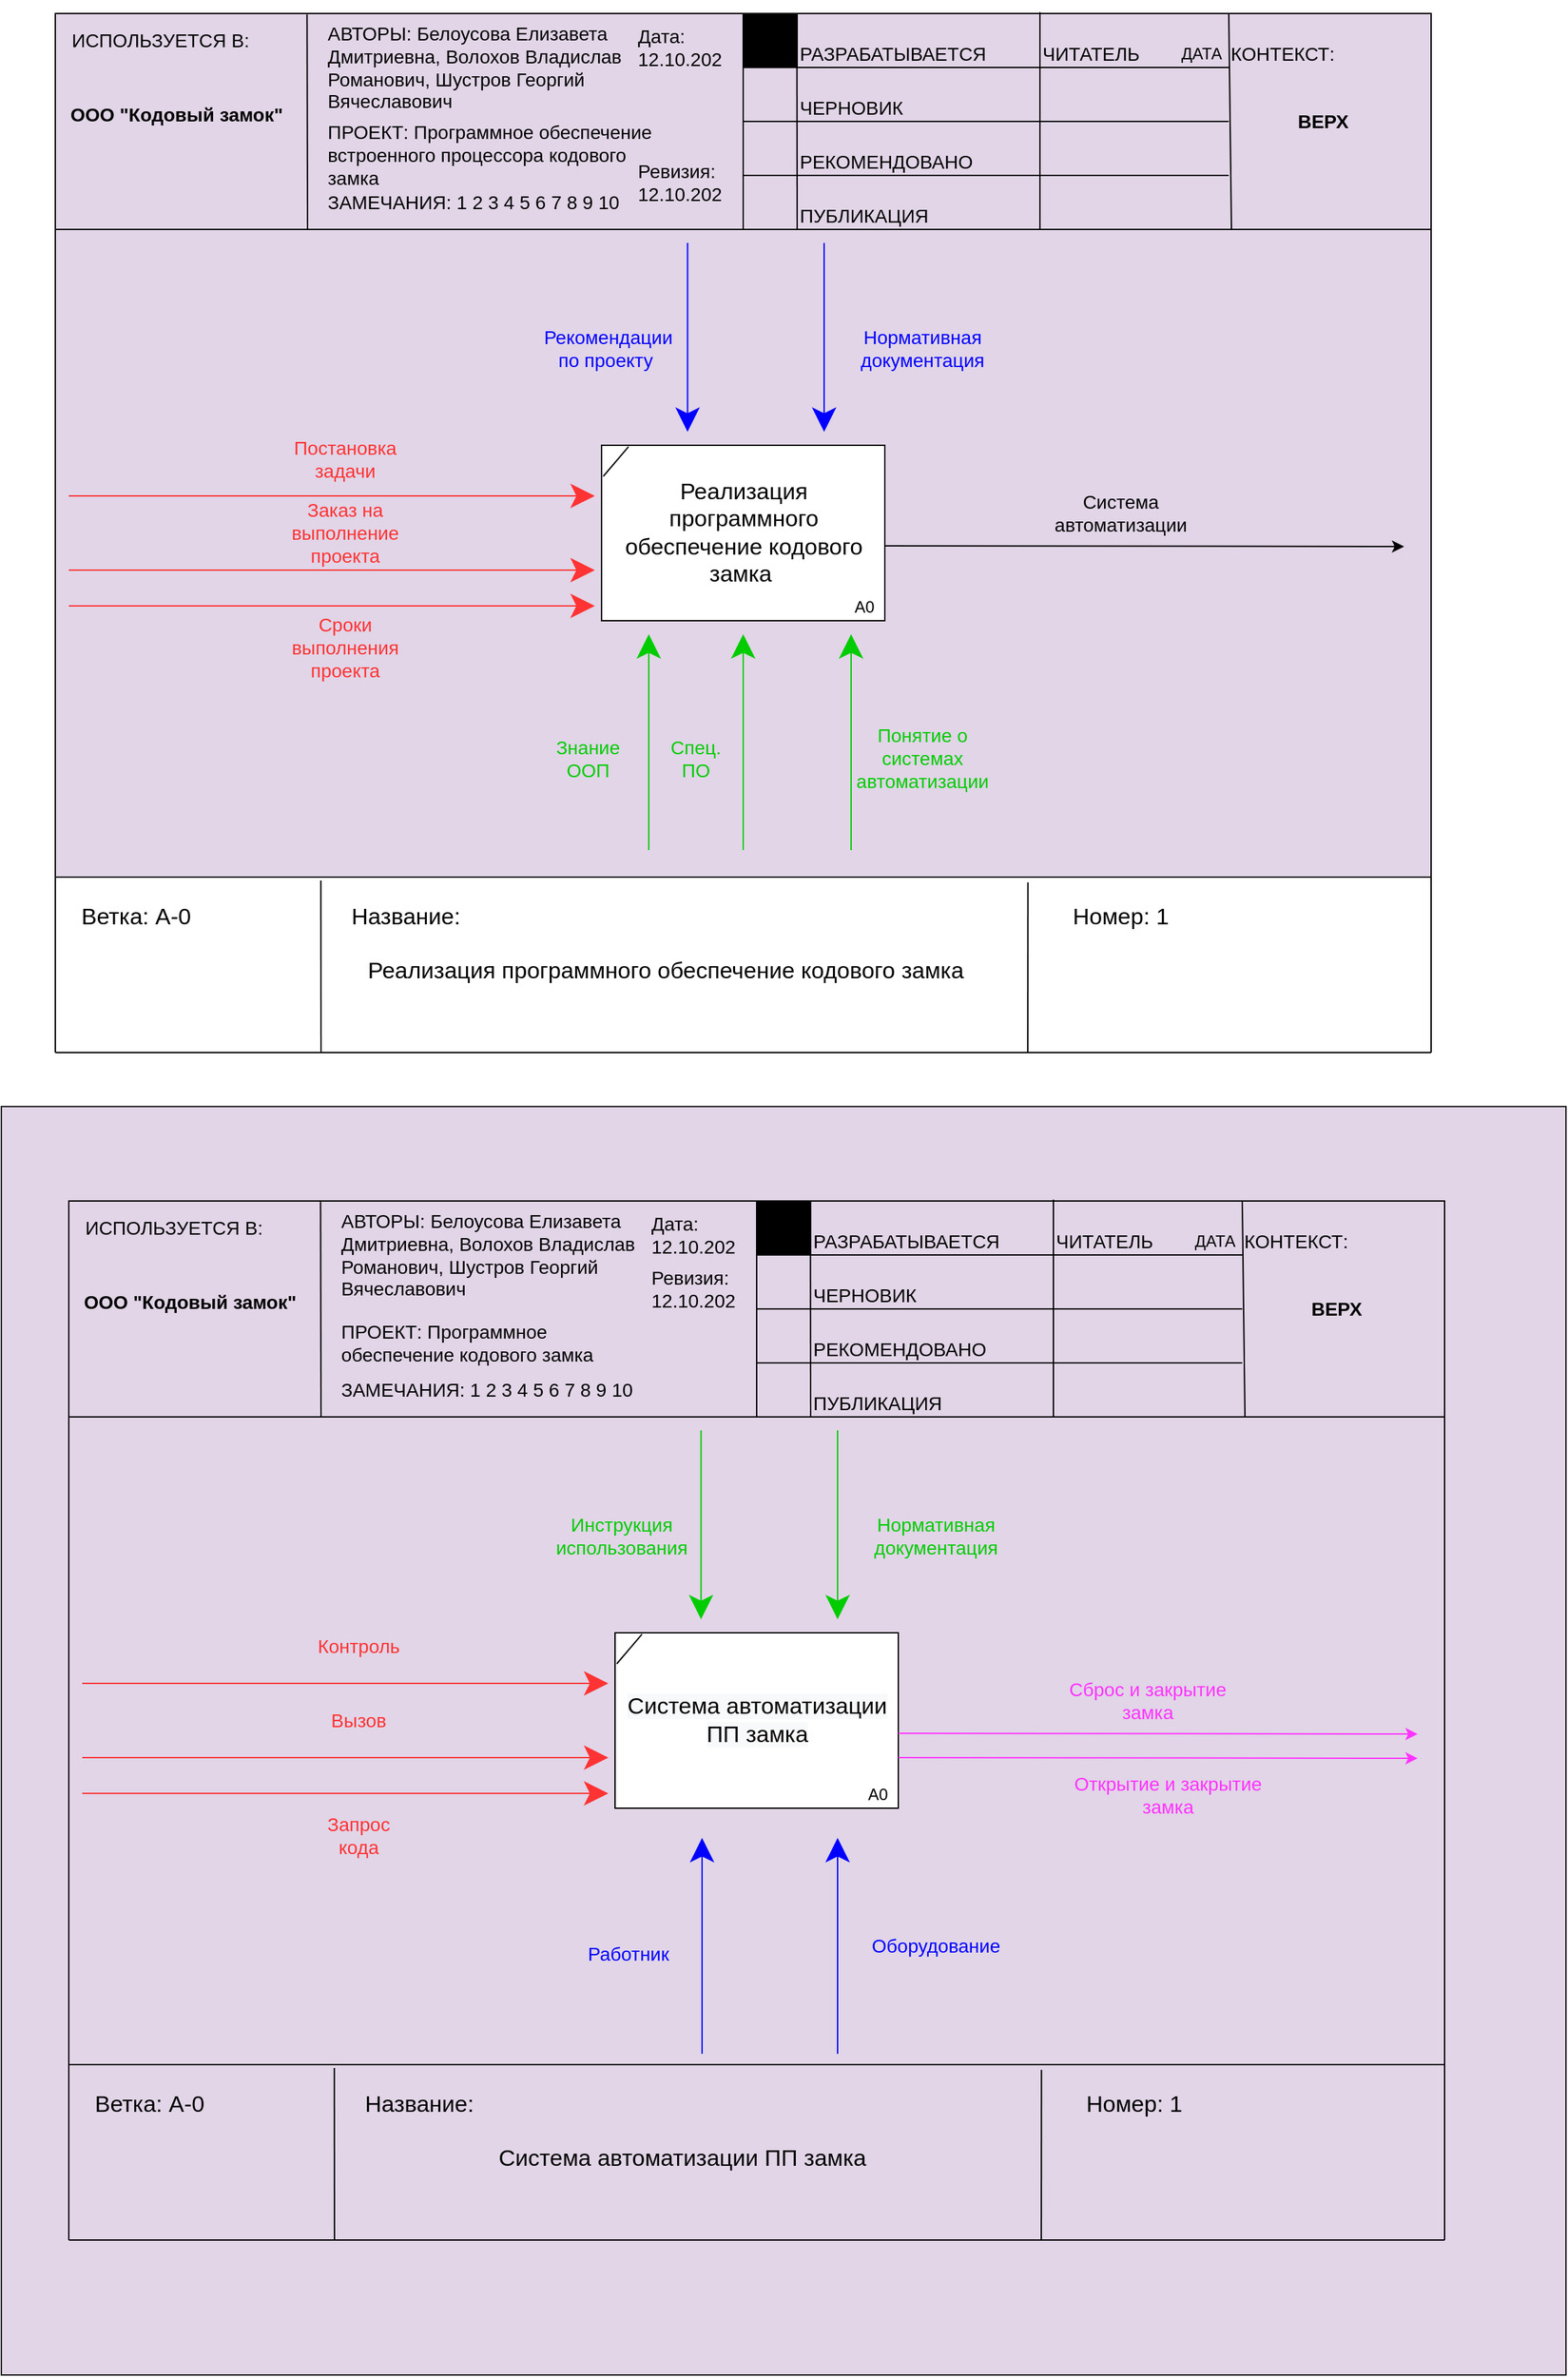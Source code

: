 <mxfile version="13.7.9" type="device"><diagram id="WRwt_o2YN4VFFvw6pcBP" name="Страница 1"><mxGraphModel dx="2239" dy="798" grid="1" gridSize="10" guides="1" tooltips="1" connect="1" arrows="1" fold="1" page="1" pageScale="1" pageWidth="827" pageHeight="1169" math="0" shadow="0"><root><mxCell id="0"/><mxCell id="1" parent="0"/><mxCell id="H7Udg1xX3Bl7PpMXd-TT-136" value="" style="rounded=0;whiteSpace=wrap;html=1;fillColor=#e1d5e7;strokeColor=#1A1A1A;" vertex="1" parent="1"><mxGeometry x="-10" y="830" width="1160" height="940" as="geometry"/></mxCell><mxCell id="H7Udg1xX3Bl7PpMXd-TT-1" value="" style="rounded=0;whiteSpace=wrap;html=1;fillColor=#e1d5e7;strokeColor=#030303;" vertex="1" parent="1"><mxGeometry x="30" y="20" width="1020" height="640" as="geometry"/></mxCell><mxCell id="H7Udg1xX3Bl7PpMXd-TT-2" value="" style="endArrow=none;html=1;exitX=0;exitY=0.25;exitDx=0;exitDy=0;entryX=1;entryY=0.25;entryDx=0;entryDy=0;" edge="1" parent="1" source="H7Udg1xX3Bl7PpMXd-TT-1" target="H7Udg1xX3Bl7PpMXd-TT-1"><mxGeometry width="50" height="50" relative="1" as="geometry"><mxPoint x="240" y="420" as="sourcePoint"/><mxPoint x="290" y="370" as="targetPoint"/></mxGeometry></mxCell><mxCell id="H7Udg1xX3Bl7PpMXd-TT-3" value="" style="endArrow=none;html=1;exitX=0.183;exitY=0.001;exitDx=0;exitDy=0;exitPerimeter=0;" edge="1" parent="1" source="H7Udg1xX3Bl7PpMXd-TT-1"><mxGeometry width="50" height="50" relative="1" as="geometry"><mxPoint x="160" y="790" as="sourcePoint"/><mxPoint x="217" y="180" as="targetPoint"/></mxGeometry></mxCell><mxCell id="H7Udg1xX3Bl7PpMXd-TT-4" value="" style="endArrow=none;html=1;entryX=0.5;entryY=0;entryDx=0;entryDy=0;" edge="1" parent="1" target="H7Udg1xX3Bl7PpMXd-TT-1"><mxGeometry width="50" height="50" relative="1" as="geometry"><mxPoint x="540" y="180" as="sourcePoint"/><mxPoint x="570" y="730" as="targetPoint"/></mxGeometry></mxCell><mxCell id="H7Udg1xX3Bl7PpMXd-TT-5" value="" style="endArrow=none;html=1;entryX=0.539;entryY=0.001;entryDx=0;entryDy=0;entryPerimeter=0;" edge="1" parent="1" target="H7Udg1xX3Bl7PpMXd-TT-1"><mxGeometry width="50" height="50" relative="1" as="geometry"><mxPoint x="580" y="180" as="sourcePoint"/><mxPoint x="640" y="110" as="targetPoint"/></mxGeometry></mxCell><mxCell id="H7Udg1xX3Bl7PpMXd-TT-7" value="" style="endArrow=none;html=1;" edge="1" parent="1"><mxGeometry width="50" height="50" relative="1" as="geometry"><mxPoint x="580" y="100" as="sourcePoint"/><mxPoint x="900" y="100" as="targetPoint"/></mxGeometry></mxCell><mxCell id="H7Udg1xX3Bl7PpMXd-TT-8" value="" style="endArrow=none;html=1;" edge="1" parent="1"><mxGeometry width="50" height="50" relative="1" as="geometry"><mxPoint x="580" y="140" as="sourcePoint"/><mxPoint x="900" y="140" as="targetPoint"/></mxGeometry></mxCell><mxCell id="H7Udg1xX3Bl7PpMXd-TT-9" value="" style="endArrow=none;html=1;" edge="1" parent="1"><mxGeometry width="50" height="50" relative="1" as="geometry"><mxPoint x="540" y="60" as="sourcePoint"/><mxPoint x="900" y="60" as="targetPoint"/></mxGeometry></mxCell><mxCell id="H7Udg1xX3Bl7PpMXd-TT-10" value="" style="endArrow=none;html=1;" edge="1" parent="1"><mxGeometry width="50" height="50" relative="1" as="geometry"><mxPoint x="760" y="19" as="sourcePoint"/><mxPoint x="760" y="180" as="targetPoint"/></mxGeometry></mxCell><mxCell id="H7Udg1xX3Bl7PpMXd-TT-11" value="" style="endArrow=none;html=1;exitX=0.763;exitY=-0.004;exitDx=0;exitDy=0;exitPerimeter=0;" edge="1" parent="1"><mxGeometry width="50" height="50" relative="1" as="geometry"><mxPoint x="900.0" y="20.0" as="sourcePoint"/><mxPoint x="902" y="180" as="targetPoint"/></mxGeometry></mxCell><mxCell id="H7Udg1xX3Bl7PpMXd-TT-13" value="" style="endArrow=none;html=1;" edge="1" parent="1"><mxGeometry width="50" height="50" relative="1" as="geometry"><mxPoint x="540" y="100" as="sourcePoint"/><mxPoint x="580" y="100" as="targetPoint"/></mxGeometry></mxCell><mxCell id="H7Udg1xX3Bl7PpMXd-TT-14" value="" style="endArrow=none;html=1;" edge="1" parent="1"><mxGeometry width="50" height="50" relative="1" as="geometry"><mxPoint x="540" y="140" as="sourcePoint"/><mxPoint x="580" y="140" as="targetPoint"/></mxGeometry></mxCell><mxCell id="H7Udg1xX3Bl7PpMXd-TT-15" value="&lt;font style=&quot;font-size: 14px&quot;&gt;ИСПОЛЬЗУЕТСЯ В:&amp;nbsp;&lt;/font&gt;" style="text;html=1;strokeColor=none;fillColor=none;align=center;verticalAlign=middle;whiteSpace=wrap;rounded=0;" vertex="1" parent="1"><mxGeometry x="30" y="30" width="160" height="20" as="geometry"/></mxCell><mxCell id="H7Udg1xX3Bl7PpMXd-TT-16" value="&lt;font style=&quot;font-size: 14px&quot;&gt;&lt;b&gt;ООО &quot;Кодовый замок&quot;&lt;/b&gt;&lt;/font&gt;" style="text;html=1;strokeColor=none;fillColor=none;align=center;verticalAlign=middle;whiteSpace=wrap;rounded=0;" vertex="1" parent="1"><mxGeometry x="40" y="80" width="160" height="30" as="geometry"/></mxCell><mxCell id="H7Udg1xX3Bl7PpMXd-TT-18" value="&lt;font style=&quot;font-size: 14px&quot;&gt;АВТОРЫ: Белоусова Елизавета Дмитриевна, Волохов Владислав Романович, Шустров Георгий Вячеславович&lt;/font&gt;" style="text;html=1;strokeColor=none;fillColor=none;align=left;verticalAlign=middle;whiteSpace=wrap;rounded=0;" vertex="1" parent="1"><mxGeometry x="230" y="30" width="230" height="60" as="geometry"/></mxCell><mxCell id="H7Udg1xX3Bl7PpMXd-TT-19" value="&lt;font style=&quot;font-size: 14px&quot;&gt;ПРОЕКТ: Программное обеспечение встроенного процессора кодового замка&lt;/font&gt;" style="text;html=1;strokeColor=none;fillColor=none;align=left;verticalAlign=middle;whiteSpace=wrap;rounded=0;" vertex="1" parent="1"><mxGeometry x="230" y="110" width="250" height="30" as="geometry"/></mxCell><mxCell id="H7Udg1xX3Bl7PpMXd-TT-20" value="&lt;font style=&quot;font-size: 14px&quot;&gt;ЗАМЕЧАНИЯ: 1 2 3 4 5 6 7 8 9 10&lt;/font&gt;" style="text;html=1;strokeColor=none;fillColor=none;align=left;verticalAlign=middle;whiteSpace=wrap;rounded=0;" vertex="1" parent="1"><mxGeometry x="230" y="150" width="230" height="20" as="geometry"/></mxCell><mxCell id="H7Udg1xX3Bl7PpMXd-TT-21" value="&lt;span style=&quot;font-size: 14px&quot;&gt;Дата:&amp;nbsp; 12.10.202&lt;/span&gt;" style="text;html=1;strokeColor=none;fillColor=none;align=left;verticalAlign=middle;whiteSpace=wrap;rounded=0;" vertex="1" parent="1"><mxGeometry x="460" y="10" width="80" height="70" as="geometry"/></mxCell><mxCell id="H7Udg1xX3Bl7PpMXd-TT-22" value="&lt;span style=&quot;font-size: 14px&quot;&gt;Ревизия:&amp;nbsp; 12.10.202&lt;/span&gt;" style="text;html=1;strokeColor=none;fillColor=none;align=left;verticalAlign=middle;whiteSpace=wrap;rounded=0;" vertex="1" parent="1"><mxGeometry x="460" y="110" width="110" height="70" as="geometry"/></mxCell><mxCell id="H7Udg1xX3Bl7PpMXd-TT-23" value="" style="rounded=0;whiteSpace=wrap;html=1;fillColor=#000000;" vertex="1" parent="1"><mxGeometry x="540" y="20" width="40" height="40" as="geometry"/></mxCell><mxCell id="H7Udg1xX3Bl7PpMXd-TT-24" value="&lt;font style=&quot;font-size: 14px&quot;&gt;РАЗРАБАТЫВАЕТСЯ&lt;/font&gt;&lt;span style=&quot;color: rgba(0 , 0 , 0 , 0) ; font-family: monospace ; font-size: 0px&quot;&gt;%3CmxGraphModel%3E%3Croot%3E%3CmxCell%20id%3D%220%22%2F%3E%3CmxCell%20id%3D%221%22%20parent%3D%220%22%2F%3E%3CmxCell%20id%3D%222%22%20value%3D%22%26lt%3Bspan%20style%3D%26quot%3Bfont-size%3A%2014px%26quot%3B%26gt%3B%D0%94%D0%B0%D1%82%D0%B0%3A%26amp%3Bnbsp%3B%2012.10.202%26lt%3B%2Fspan%26gt%3B%22%20style%3D%22text%3Bhtml%3D1%3BstrokeColor%3Dnone%3BfillColor%3Dnone%3Balign%3Dleft%3BverticalAlign%3Dmiddle%3BwhiteSpace%3Dwrap%3Brounded%3D0%3B%22%20vertex%3D%221%22%20parent%3D%221%22%3E%3CmxGeometry%20x%3D%22460%22%20y%3D%2210%22%20width%3D%22110%22%20height%3D%2270%22%20as%3D%22geometry%22%2F%3E%3C%2FmxCell%3E%3C%2Froot%3E%3C%2FmxGraphModel%3E&lt;/span&gt;" style="text;html=1;strokeColor=none;fillColor=none;align=left;verticalAlign=middle;whiteSpace=wrap;rounded=0;" vertex="1" parent="1"><mxGeometry x="580" y="40" width="150" height="20" as="geometry"/></mxCell><mxCell id="H7Udg1xX3Bl7PpMXd-TT-26" value="&lt;span style=&quot;font-size: 14px&quot;&gt;ЧЕРНОВИК&lt;/span&gt;" style="text;html=1;strokeColor=none;fillColor=none;align=left;verticalAlign=middle;whiteSpace=wrap;rounded=0;" vertex="1" parent="1"><mxGeometry x="580" y="80" width="150" height="20" as="geometry"/></mxCell><mxCell id="H7Udg1xX3Bl7PpMXd-TT-27" value="&lt;span style=&quot;font-size: 14px&quot;&gt;РЕКОМЕНДОВАНО&lt;/span&gt;&lt;span style=&quot;color: rgba(0 , 0 , 0 , 0) ; font-family: monospace ; font-size: 0px&quot;&gt;%3CmxGraphModel%3E%3Croot%3E%3CmxCell%20id%3D%220%22%2F%3E%3CmxCell%20id%3D%221%22%20parent%3D%220%22%2F%3E%3CmxCell%20id%3D%222%22%20value%3D%22%26lt%3Bfont%20style%3D%26quot%3Bfont-size%3A%2014px%26quot%3B%26gt%3B%D0%A0%D0%90%D0%97%D0%A0%D0%90%D0%91%D0%90%D0%A2%D0%AB%D0%92%D0%90%D0%95%D0%A2%D0%A1%D0%AF%26lt%3B%2Ffont%26gt%3B%26lt%3Bspan%20style%3D%26quot%3Bcolor%3A%20rgba(0%20%2C%200%20%2C%200%20%2C%200)%20%3B%20font-family%3A%20monospace%20%3B%20font-size%3A%200px%26quot%3B%26gt%3B%253CmxGraphModel%253E%253Croot%253E%253CmxCell%2520id%253D%25220%2522%252F%253E%253CmxCell%2520id%253D%25221%2522%2520parent%253D%25220%2522%252F%253E%253CmxCell%2520id%253D%25222%2522%2520value%253D%2522%2526lt%253Bspan%2520style%253D%2526quot%253Bfont-size%253A%252014px%2526quot%253B%2526gt%253B%25D0%2594%25D0%25B0%25D1%2582%25D0%25B0%253A%2526amp%253Bnbsp%253B%252012.10.202%2526lt%253B%252Fspan%2526gt%253B%2522%2520style%253D%2522text%253Bhtml%253D1%253BstrokeColor%253Dnone%253BfillColor%253Dnone%253Balign%253Dleft%253BverticalAlign%253Dmiddle%253BwhiteSpace%253Dwrap%253Brounded%253D0%253B%2522%2520vertex%253D%25221%2522%2520parent%253D%25221%2522%253E%253CmxGeometry%2520x%253D%2522460%2522%2520y%253D%252210%2522%2520width%253D%2522110%2522%2520height%253D%252270%2522%2520as%253D%2522geometry%2522%252F%253E%253C%252FmxCell%253E%253C%252Froot%253E%253C%252FmxGraphModel%253E%26lt%3B%2Fspan%26gt%3B%22%20style%3D%22text%3Bhtml%3D1%3BstrokeColor%3Dnone%3BfillColor%3Dnone%3Balign%3Dleft%3BverticalAlign%3Dmiddle%3BwhiteSpace%3Dwrap%3Brounded%3D0%3B%22%20vertex%3D%221%22%20parent%3D%221%22%3E%3CmxGeometry%20x%3D%22590%22%20y%3D%2230%22%20width%3D%22150%22%20height%3D%2220%22%20as%3D%22geometry%22%2F%3E%3C%2FmxCell%3E%3C%2Froot%3E%3C%2FmxGraphModel%3E&lt;/span&gt;" style="text;html=1;strokeColor=none;fillColor=none;align=left;verticalAlign=middle;whiteSpace=wrap;rounded=0;" vertex="1" parent="1"><mxGeometry x="580" y="120" width="150" height="20" as="geometry"/></mxCell><mxCell id="H7Udg1xX3Bl7PpMXd-TT-28" value="&lt;span style=&quot;font-size: 14px&quot;&gt;ПУБЛИКАЦИЯ&lt;/span&gt;" style="text;html=1;strokeColor=none;fillColor=none;align=left;verticalAlign=middle;whiteSpace=wrap;rounded=0;" vertex="1" parent="1"><mxGeometry x="580" y="160" width="150" height="20" as="geometry"/></mxCell><mxCell id="H7Udg1xX3Bl7PpMXd-TT-29" value="&lt;span style=&quot;font-size: 14px&quot;&gt;ЧИТАТЕЛЬ&lt;/span&gt;" style="text;html=1;strokeColor=none;fillColor=none;align=left;verticalAlign=middle;whiteSpace=wrap;rounded=0;" vertex="1" parent="1"><mxGeometry x="760" y="40" width="70" height="20" as="geometry"/></mxCell><mxCell id="H7Udg1xX3Bl7PpMXd-TT-30" value="ДАТА" style="text;html=1;strokeColor=none;fillColor=none;align=center;verticalAlign=middle;whiteSpace=wrap;rounded=0;" vertex="1" parent="1"><mxGeometry x="860" y="40" width="40" height="20" as="geometry"/></mxCell><mxCell id="H7Udg1xX3Bl7PpMXd-TT-31" value="&lt;span style=&quot;font-size: 14px&quot;&gt;КОНТЕКСТ:&lt;/span&gt;" style="text;html=1;strokeColor=none;fillColor=none;align=center;verticalAlign=middle;whiteSpace=wrap;rounded=0;" vertex="1" parent="1"><mxGeometry x="920" y="40" width="40" height="20" as="geometry"/></mxCell><mxCell id="H7Udg1xX3Bl7PpMXd-TT-32" value="&lt;b&gt;&lt;font style=&quot;font-size: 14px&quot;&gt;ВЕРХ&lt;/font&gt;&lt;/b&gt;" style="text;html=1;strokeColor=none;fillColor=none;align=center;verticalAlign=middle;whiteSpace=wrap;rounded=0;" vertex="1" parent="1"><mxGeometry x="950" y="90" width="40" height="20" as="geometry"/></mxCell><mxCell id="H7Udg1xX3Bl7PpMXd-TT-33" value="" style="endArrow=none;html=1;exitX=0;exitY=1;exitDx=0;exitDy=0;" edge="1" parent="1" source="H7Udg1xX3Bl7PpMXd-TT-1"><mxGeometry width="50" height="50" relative="1" as="geometry"><mxPoint x="190" y="830" as="sourcePoint"/><mxPoint x="30" y="790" as="targetPoint"/></mxGeometry></mxCell><mxCell id="H7Udg1xX3Bl7PpMXd-TT-34" value="" style="endArrow=none;html=1;" edge="1" parent="1"><mxGeometry width="50" height="50" relative="1" as="geometry"><mxPoint x="30" y="790" as="sourcePoint"/><mxPoint x="1050" y="790" as="targetPoint"/></mxGeometry></mxCell><mxCell id="H7Udg1xX3Bl7PpMXd-TT-36" value="" style="endArrow=none;html=1;exitX=1;exitY=1;exitDx=0;exitDy=0;" edge="1" parent="1" source="H7Udg1xX3Bl7PpMXd-TT-1"><mxGeometry width="50" height="50" relative="1" as="geometry"><mxPoint x="1120" y="780" as="sourcePoint"/><mxPoint x="1050" y="790" as="targetPoint"/></mxGeometry></mxCell><mxCell id="H7Udg1xX3Bl7PpMXd-TT-37" value="" style="endArrow=none;html=1;exitX=0.193;exitY=1.004;exitDx=0;exitDy=0;exitPerimeter=0;" edge="1" parent="1" source="H7Udg1xX3Bl7PpMXd-TT-1"><mxGeometry width="50" height="50" relative="1" as="geometry"><mxPoint x="320" y="1030" as="sourcePoint"/><mxPoint x="227" y="790" as="targetPoint"/></mxGeometry></mxCell><mxCell id="H7Udg1xX3Bl7PpMXd-TT-38" value="" style="endArrow=none;html=1;exitX=0.707;exitY=1.006;exitDx=0;exitDy=0;exitPerimeter=0;" edge="1" parent="1" source="H7Udg1xX3Bl7PpMXd-TT-1"><mxGeometry width="50" height="50" relative="1" as="geometry"><mxPoint x="690" y="990" as="sourcePoint"/><mxPoint x="751" y="790" as="targetPoint"/></mxGeometry></mxCell><mxCell id="H7Udg1xX3Bl7PpMXd-TT-39" value="&lt;font style=&quot;font-size: 17px&quot;&gt;Ветка: А-0&lt;/font&gt;" style="text;html=1;strokeColor=none;fillColor=none;align=center;verticalAlign=middle;whiteSpace=wrap;rounded=0;" vertex="1" parent="1"><mxGeometry x="40" y="680" width="100" height="20" as="geometry"/></mxCell><mxCell id="H7Udg1xX3Bl7PpMXd-TT-40" value="&lt;font style=&quot;font-size: 17px&quot;&gt;Название:&lt;/font&gt;" style="text;html=1;strokeColor=none;fillColor=none;align=center;verticalAlign=middle;whiteSpace=wrap;rounded=0;" vertex="1" parent="1"><mxGeometry x="240" y="680" width="100" height="20" as="geometry"/></mxCell><mxCell id="H7Udg1xX3Bl7PpMXd-TT-41" value="&lt;span style=&quot;font-size: 17px&quot;&gt;Реализация программного обеспечение кодового замка&amp;nbsp;&lt;/span&gt;" style="text;html=1;strokeColor=none;fillColor=none;align=center;verticalAlign=middle;whiteSpace=wrap;rounded=0;" vertex="1" parent="1"><mxGeometry x="250" y="720" width="470" height="20" as="geometry"/></mxCell><mxCell id="H7Udg1xX3Bl7PpMXd-TT-42" value="&lt;span style=&quot;font-size: 17px&quot;&gt;Номер: 1&lt;/span&gt;" style="text;html=1;strokeColor=none;fillColor=none;align=center;verticalAlign=middle;whiteSpace=wrap;rounded=0;" vertex="1" parent="1"><mxGeometry x="770" y="680" width="100" height="20" as="geometry"/></mxCell><mxCell id="H7Udg1xX3Bl7PpMXd-TT-43" value="" style="verticalLabelPosition=bottom;verticalAlign=top;html=1;shape=mxgraph.basic.rect;fillColor2=none;strokeWidth=1;size=20;indent=5;fillColor=#FFFFFF;" vertex="1" parent="1"><mxGeometry x="435" y="340" width="210" height="130" as="geometry"/></mxCell><mxCell id="H7Udg1xX3Bl7PpMXd-TT-45" value="" style="endArrow=none;html=1;entryX=0.095;entryY=0.008;entryDx=0;entryDy=0;entryPerimeter=0;exitX=0.006;exitY=0.177;exitDx=0;exitDy=0;exitPerimeter=0;" edge="1" parent="1" source="H7Udg1xX3Bl7PpMXd-TT-43" target="H7Udg1xX3Bl7PpMXd-TT-43"><mxGeometry width="50" height="50" relative="1" as="geometry"><mxPoint x="450" y="440" as="sourcePoint"/><mxPoint x="500" y="390" as="targetPoint"/></mxGeometry></mxCell><mxCell id="H7Udg1xX3Bl7PpMXd-TT-46" value="А0" style="text;html=1;strokeColor=none;fillColor=none;align=center;verticalAlign=middle;whiteSpace=wrap;rounded=0;" vertex="1" parent="1"><mxGeometry x="620" y="450" width="20" height="20" as="geometry"/></mxCell><mxCell id="H7Udg1xX3Bl7PpMXd-TT-48" value="&lt;span style=&quot;font-size: 17px&quot;&gt;Реализация программного обеспечение кодового замка&amp;nbsp;&lt;/span&gt;" style="text;html=1;strokeColor=none;fillColor=none;align=center;verticalAlign=middle;whiteSpace=wrap;rounded=0;" vertex="1" parent="1"><mxGeometry x="442.5" y="377.5" width="195" height="55" as="geometry"/></mxCell><mxCell id="H7Udg1xX3Bl7PpMXd-TT-50" value="" style="endArrow=classic;html=1;endSize=15;startSize=17;jumpSize=7;strokeColor=#0000FF;" edge="1" parent="1"><mxGeometry width="50" height="50" relative="1" as="geometry"><mxPoint x="498.75" y="190" as="sourcePoint"/><mxPoint x="498.75" y="330" as="targetPoint"/></mxGeometry></mxCell><mxCell id="H7Udg1xX3Bl7PpMXd-TT-51" value="" style="endArrow=classic;html=1;endSize=15;startSize=17;jumpSize=7;strokeColor=#0000FF;" edge="1" parent="1"><mxGeometry width="50" height="50" relative="1" as="geometry"><mxPoint x="600" y="190" as="sourcePoint"/><mxPoint x="600" y="330" as="targetPoint"/></mxGeometry></mxCell><mxCell id="H7Udg1xX3Bl7PpMXd-TT-52" value="" style="endArrow=classic;html=1;endSize=15;startSize=17;jumpSize=7;strokeColor=#FF3333;" edge="1" parent="1"><mxGeometry width="50" height="50" relative="1" as="geometry"><mxPoint x="40" y="377.5" as="sourcePoint"/><mxPoint x="430" y="377.5" as="targetPoint"/></mxGeometry></mxCell><mxCell id="H7Udg1xX3Bl7PpMXd-TT-53" value="" style="endArrow=classic;html=1;endSize=15;startSize=17;jumpSize=7;strokeColor=#FF3333;" edge="1" parent="1"><mxGeometry width="50" height="50" relative="1" as="geometry"><mxPoint x="40" y="432.5" as="sourcePoint"/><mxPoint x="430" y="432.5" as="targetPoint"/></mxGeometry></mxCell><mxCell id="H7Udg1xX3Bl7PpMXd-TT-54" value="" style="endArrow=classic;html=1;endSize=15;startSize=17;jumpSize=7;strokeColor=#FF3333;" edge="1" parent="1"><mxGeometry width="50" height="50" relative="1" as="geometry"><mxPoint x="40" y="459" as="sourcePoint"/><mxPoint x="430" y="459" as="targetPoint"/></mxGeometry></mxCell><mxCell id="H7Udg1xX3Bl7PpMXd-TT-55" value="" style="endArrow=classic;html=1;endSize=15;startSize=17;jumpSize=7;strokeColor=#00CC00;" edge="1" parent="1"><mxGeometry width="50" height="50" relative="1" as="geometry"><mxPoint x="470" y="640" as="sourcePoint"/><mxPoint x="470" y="480" as="targetPoint"/></mxGeometry></mxCell><mxCell id="H7Udg1xX3Bl7PpMXd-TT-56" value="" style="endArrow=classic;html=1;endSize=15;startSize=17;jumpSize=7;strokeColor=#00CC00;" edge="1" parent="1"><mxGeometry width="50" height="50" relative="1" as="geometry"><mxPoint x="540" y="640" as="sourcePoint"/><mxPoint x="540" y="480" as="targetPoint"/></mxGeometry></mxCell><mxCell id="H7Udg1xX3Bl7PpMXd-TT-57" value="" style="endArrow=classic;html=1;endSize=15;startSize=17;jumpSize=7;strokeColor=#00CC00;" edge="1" parent="1"><mxGeometry width="50" height="50" relative="1" as="geometry"><mxPoint x="620" y="640" as="sourcePoint"/><mxPoint x="620" y="480" as="targetPoint"/></mxGeometry></mxCell><mxCell id="H7Udg1xX3Bl7PpMXd-TT-58" value="&lt;font style=&quot;font-size: 14px&quot; color=&quot;#ff3333&quot;&gt;Постановка задачи&lt;/font&gt;" style="text;html=1;strokeColor=none;fillColor=none;align=center;verticalAlign=middle;whiteSpace=wrap;rounded=0;" vertex="1" parent="1"><mxGeometry x="210" y="340" width="70" height="20" as="geometry"/></mxCell><mxCell id="H7Udg1xX3Bl7PpMXd-TT-59" value="&lt;font style=&quot;font-size: 14px&quot; color=&quot;#ff3333&quot;&gt;Заказ на выполнение проекта&lt;/font&gt;" style="text;html=1;strokeColor=none;fillColor=none;align=center;verticalAlign=middle;whiteSpace=wrap;rounded=0;" vertex="1" parent="1"><mxGeometry x="210" y="395" width="70" height="20" as="geometry"/></mxCell><mxCell id="H7Udg1xX3Bl7PpMXd-TT-61" value="&lt;font style=&quot;font-size: 14px&quot; color=&quot;#ff3333&quot;&gt;Сроки выполнения проекта&lt;/font&gt;" style="text;html=1;strokeColor=none;fillColor=none;align=center;verticalAlign=middle;whiteSpace=wrap;rounded=0;" vertex="1" parent="1"><mxGeometry x="210" y="480" width="70" height="20" as="geometry"/></mxCell><mxCell id="H7Udg1xX3Bl7PpMXd-TT-62" value="&lt;span style=&quot;color: rgb(0 , 204 , 0) ; font-size: 14px&quot;&gt;Знание ООП&lt;/span&gt;" style="text;html=1;strokeColor=none;fillColor=none;align=center;verticalAlign=middle;whiteSpace=wrap;rounded=0;" vertex="1" parent="1"><mxGeometry x="390" y="564" width="70" height="16" as="geometry"/></mxCell><mxCell id="H7Udg1xX3Bl7PpMXd-TT-63" value="&lt;span style=&quot;color: rgb(0 , 204 , 0) ; font-size: 14px&quot;&gt;Спец. &lt;br&gt;ПО&lt;/span&gt;" style="text;html=1;strokeColor=none;fillColor=none;align=center;verticalAlign=middle;whiteSpace=wrap;rounded=0;" vertex="1" parent="1"><mxGeometry x="470" y="564" width="70" height="16" as="geometry"/></mxCell><mxCell id="H7Udg1xX3Bl7PpMXd-TT-64" value="&lt;span style=&quot;color: rgb(0 , 204 , 0) ; font-size: 14px&quot;&gt;Понятие о системах автоматизации&lt;/span&gt;" style="text;html=1;strokeColor=none;fillColor=none;align=center;verticalAlign=middle;whiteSpace=wrap;rounded=0;" vertex="1" parent="1"><mxGeometry x="637.5" y="564" width="70" height="16" as="geometry"/></mxCell><mxCell id="H7Udg1xX3Bl7PpMXd-TT-68" value="&lt;span style=&quot;font-size: 14px&quot;&gt;&lt;font color=&quot;#0000ff&quot;&gt;Рекомендации по проекту&amp;nbsp;&lt;/font&gt;&lt;/span&gt;" style="text;html=1;strokeColor=none;fillColor=none;align=center;verticalAlign=middle;whiteSpace=wrap;rounded=0;" vertex="1" parent="1"><mxGeometry x="400" y="260" width="80" height="16" as="geometry"/></mxCell><mxCell id="H7Udg1xX3Bl7PpMXd-TT-69" value="&lt;span style=&quot;font-size: 14px&quot;&gt;&lt;font color=&quot;#0000ff&quot;&gt;Нормативная документация&lt;/font&gt;&lt;/span&gt;" style="text;html=1;strokeColor=none;fillColor=none;align=center;verticalAlign=middle;whiteSpace=wrap;rounded=0;" vertex="1" parent="1"><mxGeometry x="632.5" y="260" width="80" height="16" as="geometry"/></mxCell><mxCell id="H7Udg1xX3Bl7PpMXd-TT-70" value="" style="endArrow=classic;html=1;exitX=1;exitY=0.573;exitDx=0;exitDy=0;exitPerimeter=0;" edge="1" parent="1" source="H7Udg1xX3Bl7PpMXd-TT-43"><mxGeometry width="50" height="50" relative="1" as="geometry"><mxPoint x="660" y="415" as="sourcePoint"/><mxPoint x="1030" y="415" as="targetPoint"/></mxGeometry></mxCell><mxCell id="H7Udg1xX3Bl7PpMXd-TT-71" value="&lt;font style=&quot;font-size: 14px&quot;&gt;Система автоматизации&lt;/font&gt;" style="text;html=1;strokeColor=none;fillColor=none;align=center;verticalAlign=middle;whiteSpace=wrap;rounded=0;" vertex="1" parent="1"><mxGeometry x="800" y="380" width="40" height="20" as="geometry"/></mxCell><mxCell id="H7Udg1xX3Bl7PpMXd-TT-73" value="" style="rounded=0;whiteSpace=wrap;html=1;fillColor=#e1d5e7;" vertex="1" parent="1"><mxGeometry x="40" y="900" width="1020" height="640" as="geometry"/></mxCell><mxCell id="H7Udg1xX3Bl7PpMXd-TT-74" value="" style="endArrow=none;html=1;exitX=0;exitY=0.25;exitDx=0;exitDy=0;entryX=1;entryY=0.25;entryDx=0;entryDy=0;" edge="1" parent="1" source="H7Udg1xX3Bl7PpMXd-TT-73" target="H7Udg1xX3Bl7PpMXd-TT-73"><mxGeometry width="50" height="50" relative="1" as="geometry"><mxPoint x="250" y="1300" as="sourcePoint"/><mxPoint x="300" y="1250" as="targetPoint"/></mxGeometry></mxCell><mxCell id="H7Udg1xX3Bl7PpMXd-TT-75" value="" style="endArrow=none;html=1;exitX=0.183;exitY=0.001;exitDx=0;exitDy=0;exitPerimeter=0;" edge="1" parent="1" source="H7Udg1xX3Bl7PpMXd-TT-73"><mxGeometry width="50" height="50" relative="1" as="geometry"><mxPoint x="170" y="1670" as="sourcePoint"/><mxPoint x="227" y="1060" as="targetPoint"/></mxGeometry></mxCell><mxCell id="H7Udg1xX3Bl7PpMXd-TT-76" value="" style="endArrow=none;html=1;entryX=0.5;entryY=0;entryDx=0;entryDy=0;" edge="1" parent="1" target="H7Udg1xX3Bl7PpMXd-TT-73"><mxGeometry width="50" height="50" relative="1" as="geometry"><mxPoint x="550" y="1060" as="sourcePoint"/><mxPoint x="580" y="1610" as="targetPoint"/></mxGeometry></mxCell><mxCell id="H7Udg1xX3Bl7PpMXd-TT-77" value="" style="endArrow=none;html=1;entryX=0.539;entryY=0.001;entryDx=0;entryDy=0;entryPerimeter=0;" edge="1" parent="1" target="H7Udg1xX3Bl7PpMXd-TT-73"><mxGeometry width="50" height="50" relative="1" as="geometry"><mxPoint x="590" y="1060" as="sourcePoint"/><mxPoint x="650" y="990" as="targetPoint"/></mxGeometry></mxCell><mxCell id="H7Udg1xX3Bl7PpMXd-TT-78" value="" style="endArrow=none;html=1;" edge="1" parent="1"><mxGeometry width="50" height="50" relative="1" as="geometry"><mxPoint x="590" y="980" as="sourcePoint"/><mxPoint x="910" y="980" as="targetPoint"/></mxGeometry></mxCell><mxCell id="H7Udg1xX3Bl7PpMXd-TT-79" value="" style="endArrow=none;html=1;" edge="1" parent="1"><mxGeometry width="50" height="50" relative="1" as="geometry"><mxPoint x="590" y="1020" as="sourcePoint"/><mxPoint x="910" y="1020" as="targetPoint"/></mxGeometry></mxCell><mxCell id="H7Udg1xX3Bl7PpMXd-TT-80" value="" style="endArrow=none;html=1;" edge="1" parent="1"><mxGeometry width="50" height="50" relative="1" as="geometry"><mxPoint x="550" y="940" as="sourcePoint"/><mxPoint x="910" y="940" as="targetPoint"/></mxGeometry></mxCell><mxCell id="H7Udg1xX3Bl7PpMXd-TT-81" value="" style="endArrow=none;html=1;" edge="1" parent="1"><mxGeometry width="50" height="50" relative="1" as="geometry"><mxPoint x="770" y="899" as="sourcePoint"/><mxPoint x="770" y="1060" as="targetPoint"/></mxGeometry></mxCell><mxCell id="H7Udg1xX3Bl7PpMXd-TT-82" value="" style="endArrow=none;html=1;exitX=0.763;exitY=-0.004;exitDx=0;exitDy=0;exitPerimeter=0;" edge="1" parent="1"><mxGeometry width="50" height="50" relative="1" as="geometry"><mxPoint x="910" y="900" as="sourcePoint"/><mxPoint x="912.0" y="1060" as="targetPoint"/></mxGeometry></mxCell><mxCell id="H7Udg1xX3Bl7PpMXd-TT-83" value="" style="endArrow=none;html=1;" edge="1" parent="1"><mxGeometry width="50" height="50" relative="1" as="geometry"><mxPoint x="550" y="980" as="sourcePoint"/><mxPoint x="590" y="980" as="targetPoint"/></mxGeometry></mxCell><mxCell id="H7Udg1xX3Bl7PpMXd-TT-84" value="" style="endArrow=none;html=1;" edge="1" parent="1"><mxGeometry width="50" height="50" relative="1" as="geometry"><mxPoint x="550" y="1020" as="sourcePoint"/><mxPoint x="590" y="1020" as="targetPoint"/></mxGeometry></mxCell><mxCell id="H7Udg1xX3Bl7PpMXd-TT-85" value="&lt;font style=&quot;font-size: 14px&quot;&gt;ИСПОЛЬЗУЕТСЯ В:&amp;nbsp;&lt;/font&gt;" style="text;html=1;strokeColor=none;fillColor=none;align=center;verticalAlign=middle;whiteSpace=wrap;rounded=0;" vertex="1" parent="1"><mxGeometry x="40" y="910" width="160" height="20" as="geometry"/></mxCell><mxCell id="H7Udg1xX3Bl7PpMXd-TT-86" value="&lt;font style=&quot;font-size: 14px&quot;&gt;&lt;b&gt;ООО &quot;Кодовый замок&quot;&lt;/b&gt;&lt;/font&gt;" style="text;html=1;strokeColor=none;fillColor=none;align=center;verticalAlign=middle;whiteSpace=wrap;rounded=0;" vertex="1" parent="1"><mxGeometry x="50" y="960" width="160" height="30" as="geometry"/></mxCell><mxCell id="H7Udg1xX3Bl7PpMXd-TT-87" value="&lt;font style=&quot;font-size: 14px&quot;&gt;АВТОРЫ: Белоусова Елизавета Дмитриевна, Волохов Владислав Романович, Шустров Георгий Вячеславович&lt;/font&gt;" style="text;html=1;strokeColor=none;fillColor=none;align=left;verticalAlign=middle;whiteSpace=wrap;rounded=0;" vertex="1" parent="1"><mxGeometry x="240" y="910" width="230" height="60" as="geometry"/></mxCell><mxCell id="H7Udg1xX3Bl7PpMXd-TT-88" value="&lt;font style=&quot;font-size: 14px&quot;&gt;ПРОЕКТ: Программное обеспечение кодового замка&lt;/font&gt;" style="text;html=1;strokeColor=none;fillColor=none;align=left;verticalAlign=middle;whiteSpace=wrap;rounded=0;" vertex="1" parent="1"><mxGeometry x="240" y="990" width="240" height="30" as="geometry"/></mxCell><mxCell id="H7Udg1xX3Bl7PpMXd-TT-89" value="&lt;font style=&quot;font-size: 14px&quot;&gt;ЗАМЕЧАНИЯ: 1 2 3 4 5 6 7 8 9 10&lt;/font&gt;" style="text;html=1;strokeColor=none;fillColor=none;align=left;verticalAlign=middle;whiteSpace=wrap;rounded=0;" vertex="1" parent="1"><mxGeometry x="240" y="1030" width="230" height="20" as="geometry"/></mxCell><mxCell id="H7Udg1xX3Bl7PpMXd-TT-90" value="&lt;span style=&quot;font-size: 14px&quot;&gt;Дата:&amp;nbsp; 12.10.202&lt;/span&gt;" style="text;html=1;strokeColor=none;fillColor=none;align=left;verticalAlign=middle;whiteSpace=wrap;rounded=0;" vertex="1" parent="1"><mxGeometry x="470" y="890" width="80" height="70" as="geometry"/></mxCell><mxCell id="H7Udg1xX3Bl7PpMXd-TT-91" value="&lt;span style=&quot;font-size: 14px&quot;&gt;Ревизия:&amp;nbsp; 12.10.202&lt;/span&gt;" style="text;html=1;strokeColor=none;fillColor=none;align=left;verticalAlign=middle;whiteSpace=wrap;rounded=0;" vertex="1" parent="1"><mxGeometry x="470" y="930" width="110" height="70" as="geometry"/></mxCell><mxCell id="H7Udg1xX3Bl7PpMXd-TT-92" value="" style="rounded=0;whiteSpace=wrap;html=1;fillColor=#000000;" vertex="1" parent="1"><mxGeometry x="550" y="900" width="40" height="40" as="geometry"/></mxCell><mxCell id="H7Udg1xX3Bl7PpMXd-TT-93" value="&lt;font style=&quot;font-size: 14px&quot;&gt;РАЗРАБАТЫВАЕТСЯ&lt;/font&gt;&lt;span style=&quot;color: rgba(0 , 0 , 0 , 0) ; font-family: monospace ; font-size: 0px&quot;&gt;%3CmxGraphModel%3E%3Croot%3E%3CmxCell%20id%3D%220%22%2F%3E%3CmxCell%20id%3D%221%22%20parent%3D%220%22%2F%3E%3CmxCell%20id%3D%222%22%20value%3D%22%26lt%3Bspan%20style%3D%26quot%3Bfont-size%3A%2014px%26quot%3B%26gt%3B%D0%94%D0%B0%D1%82%D0%B0%3A%26amp%3Bnbsp%3B%2012.10.202%26lt%3B%2Fspan%26gt%3B%22%20style%3D%22text%3Bhtml%3D1%3BstrokeColor%3Dnone%3BfillColor%3Dnone%3Balign%3Dleft%3BverticalAlign%3Dmiddle%3BwhiteSpace%3Dwrap%3Brounded%3D0%3B%22%20vertex%3D%221%22%20parent%3D%221%22%3E%3CmxGeometry%20x%3D%22460%22%20y%3D%2210%22%20width%3D%22110%22%20height%3D%2270%22%20as%3D%22geometry%22%2F%3E%3C%2FmxCell%3E%3C%2Froot%3E%3C%2FmxGraphModel%3E&lt;/span&gt;" style="text;html=1;strokeColor=none;fillColor=none;align=left;verticalAlign=middle;whiteSpace=wrap;rounded=0;" vertex="1" parent="1"><mxGeometry x="590" y="920" width="150" height="20" as="geometry"/></mxCell><mxCell id="H7Udg1xX3Bl7PpMXd-TT-94" value="&lt;span style=&quot;font-size: 14px&quot;&gt;ЧЕРНОВИК&lt;/span&gt;" style="text;html=1;strokeColor=none;fillColor=none;align=left;verticalAlign=middle;whiteSpace=wrap;rounded=0;" vertex="1" parent="1"><mxGeometry x="590" y="960" width="150" height="20" as="geometry"/></mxCell><mxCell id="H7Udg1xX3Bl7PpMXd-TT-95" value="&lt;span style=&quot;font-size: 14px&quot;&gt;РЕКОМЕНДОВАНО&lt;/span&gt;&lt;span style=&quot;color: rgba(0 , 0 , 0 , 0) ; font-family: monospace ; font-size: 0px&quot;&gt;%3CmxGraphModel%3E%3Croot%3E%3CmxCell%20id%3D%220%22%2F%3E%3CmxCell%20id%3D%221%22%20parent%3D%220%22%2F%3E%3CmxCell%20id%3D%222%22%20value%3D%22%26lt%3Bfont%20style%3D%26quot%3Bfont-size%3A%2014px%26quot%3B%26gt%3B%D0%A0%D0%90%D0%97%D0%A0%D0%90%D0%91%D0%90%D0%A2%D0%AB%D0%92%D0%90%D0%95%D0%A2%D0%A1%D0%AF%26lt%3B%2Ffont%26gt%3B%26lt%3Bspan%20style%3D%26quot%3Bcolor%3A%20rgba(0%20%2C%200%20%2C%200%20%2C%200)%20%3B%20font-family%3A%20monospace%20%3B%20font-size%3A%200px%26quot%3B%26gt%3B%253CmxGraphModel%253E%253Croot%253E%253CmxCell%2520id%253D%25220%2522%252F%253E%253CmxCell%2520id%253D%25221%2522%2520parent%253D%25220%2522%252F%253E%253CmxCell%2520id%253D%25222%2522%2520value%253D%2522%2526lt%253Bspan%2520style%253D%2526quot%253Bfont-size%253A%252014px%2526quot%253B%2526gt%253B%25D0%2594%25D0%25B0%25D1%2582%25D0%25B0%253A%2526amp%253Bnbsp%253B%252012.10.202%2526lt%253B%252Fspan%2526gt%253B%2522%2520style%253D%2522text%253Bhtml%253D1%253BstrokeColor%253Dnone%253BfillColor%253Dnone%253Balign%253Dleft%253BverticalAlign%253Dmiddle%253BwhiteSpace%253Dwrap%253Brounded%253D0%253B%2522%2520vertex%253D%25221%2522%2520parent%253D%25221%2522%253E%253CmxGeometry%2520x%253D%2522460%2522%2520y%253D%252210%2522%2520width%253D%2522110%2522%2520height%253D%252270%2522%2520as%253D%2522geometry%2522%252F%253E%253C%252FmxCell%253E%253C%252Froot%253E%253C%252FmxGraphModel%253E%26lt%3B%2Fspan%26gt%3B%22%20style%3D%22text%3Bhtml%3D1%3BstrokeColor%3Dnone%3BfillColor%3Dnone%3Balign%3Dleft%3BverticalAlign%3Dmiddle%3BwhiteSpace%3Dwrap%3Brounded%3D0%3B%22%20vertex%3D%221%22%20parent%3D%221%22%3E%3CmxGeometry%20x%3D%22590%22%20y%3D%2230%22%20width%3D%22150%22%20height%3D%2220%22%20as%3D%22geometry%22%2F%3E%3C%2FmxCell%3E%3C%2Froot%3E%3C%2FmxGraphModel%3E&lt;/span&gt;" style="text;html=1;strokeColor=none;fillColor=none;align=left;verticalAlign=middle;whiteSpace=wrap;rounded=0;" vertex="1" parent="1"><mxGeometry x="590" y="1000" width="150" height="20" as="geometry"/></mxCell><mxCell id="H7Udg1xX3Bl7PpMXd-TT-96" value="&lt;span style=&quot;font-size: 14px&quot;&gt;ПУБЛИКАЦИЯ&lt;/span&gt;" style="text;html=1;strokeColor=none;fillColor=none;align=left;verticalAlign=middle;whiteSpace=wrap;rounded=0;" vertex="1" parent="1"><mxGeometry x="590" y="1040" width="150" height="20" as="geometry"/></mxCell><mxCell id="H7Udg1xX3Bl7PpMXd-TT-97" value="&lt;span style=&quot;font-size: 14px&quot;&gt;ЧИТАТЕЛЬ&lt;/span&gt;" style="text;html=1;strokeColor=none;fillColor=none;align=left;verticalAlign=middle;whiteSpace=wrap;rounded=0;" vertex="1" parent="1"><mxGeometry x="770" y="920" width="70" height="20" as="geometry"/></mxCell><mxCell id="H7Udg1xX3Bl7PpMXd-TT-98" value="ДАТА" style="text;html=1;strokeColor=none;fillColor=none;align=center;verticalAlign=middle;whiteSpace=wrap;rounded=0;" vertex="1" parent="1"><mxGeometry x="870" y="920" width="40" height="20" as="geometry"/></mxCell><mxCell id="H7Udg1xX3Bl7PpMXd-TT-99" value="&lt;span style=&quot;font-size: 14px&quot;&gt;КОНТЕКСТ:&lt;/span&gt;" style="text;html=1;strokeColor=none;fillColor=none;align=center;verticalAlign=middle;whiteSpace=wrap;rounded=0;" vertex="1" parent="1"><mxGeometry x="930" y="920" width="40" height="20" as="geometry"/></mxCell><mxCell id="H7Udg1xX3Bl7PpMXd-TT-100" value="&lt;b&gt;&lt;font style=&quot;font-size: 14px&quot;&gt;ВЕРХ&lt;/font&gt;&lt;/b&gt;" style="text;html=1;strokeColor=none;fillColor=none;align=center;verticalAlign=middle;whiteSpace=wrap;rounded=0;" vertex="1" parent="1"><mxGeometry x="960" y="970" width="40" height="20" as="geometry"/></mxCell><mxCell id="H7Udg1xX3Bl7PpMXd-TT-101" value="" style="endArrow=none;html=1;exitX=0;exitY=1;exitDx=0;exitDy=0;" edge="1" parent="1" source="H7Udg1xX3Bl7PpMXd-TT-73"><mxGeometry width="50" height="50" relative="1" as="geometry"><mxPoint x="200" y="1710" as="sourcePoint"/><mxPoint x="40" y="1670" as="targetPoint"/></mxGeometry></mxCell><mxCell id="H7Udg1xX3Bl7PpMXd-TT-102" value="" style="endArrow=none;html=1;" edge="1" parent="1"><mxGeometry width="50" height="50" relative="1" as="geometry"><mxPoint x="40" y="1670" as="sourcePoint"/><mxPoint x="1060" y="1670" as="targetPoint"/></mxGeometry></mxCell><mxCell id="H7Udg1xX3Bl7PpMXd-TT-103" value="" style="endArrow=none;html=1;exitX=1;exitY=1;exitDx=0;exitDy=0;" edge="1" parent="1" source="H7Udg1xX3Bl7PpMXd-TT-73"><mxGeometry width="50" height="50" relative="1" as="geometry"><mxPoint x="1130" y="1660" as="sourcePoint"/><mxPoint x="1060" y="1670" as="targetPoint"/></mxGeometry></mxCell><mxCell id="H7Udg1xX3Bl7PpMXd-TT-104" value="" style="endArrow=none;html=1;exitX=0.193;exitY=1.004;exitDx=0;exitDy=0;exitPerimeter=0;" edge="1" parent="1" source="H7Udg1xX3Bl7PpMXd-TT-73"><mxGeometry width="50" height="50" relative="1" as="geometry"><mxPoint x="330" y="1910" as="sourcePoint"/><mxPoint x="237" y="1670" as="targetPoint"/></mxGeometry></mxCell><mxCell id="H7Udg1xX3Bl7PpMXd-TT-105" value="" style="endArrow=none;html=1;exitX=0.707;exitY=1.006;exitDx=0;exitDy=0;exitPerimeter=0;" edge="1" parent="1" source="H7Udg1xX3Bl7PpMXd-TT-73"><mxGeometry width="50" height="50" relative="1" as="geometry"><mxPoint x="700" y="1870" as="sourcePoint"/><mxPoint x="761" y="1670" as="targetPoint"/></mxGeometry></mxCell><mxCell id="H7Udg1xX3Bl7PpMXd-TT-106" value="&lt;font style=&quot;font-size: 17px&quot;&gt;Ветка: А-0&lt;/font&gt;" style="text;html=1;strokeColor=none;fillColor=none;align=center;verticalAlign=middle;whiteSpace=wrap;rounded=0;" vertex="1" parent="1"><mxGeometry x="50" y="1560" width="100" height="20" as="geometry"/></mxCell><mxCell id="H7Udg1xX3Bl7PpMXd-TT-107" value="&lt;font style=&quot;font-size: 17px&quot;&gt;Название:&lt;/font&gt;" style="text;html=1;strokeColor=none;fillColor=none;align=center;verticalAlign=middle;whiteSpace=wrap;rounded=0;" vertex="1" parent="1"><mxGeometry x="250" y="1560" width="100" height="20" as="geometry"/></mxCell><mxCell id="H7Udg1xX3Bl7PpMXd-TT-108" value="&lt;span style=&quot;font-size: 17px&quot;&gt;Система автоматизации ПП замка&lt;/span&gt;" style="text;html=1;strokeColor=none;fillColor=none;align=center;verticalAlign=middle;whiteSpace=wrap;rounded=0;" vertex="1" parent="1"><mxGeometry x="260" y="1600" width="470" height="20" as="geometry"/></mxCell><mxCell id="H7Udg1xX3Bl7PpMXd-TT-109" value="&lt;span style=&quot;font-size: 17px&quot;&gt;Номер: 1&lt;/span&gt;" style="text;html=1;strokeColor=none;fillColor=none;align=center;verticalAlign=middle;whiteSpace=wrap;rounded=0;" vertex="1" parent="1"><mxGeometry x="780" y="1560" width="100" height="20" as="geometry"/></mxCell><mxCell id="H7Udg1xX3Bl7PpMXd-TT-110" value="" style="verticalLabelPosition=bottom;verticalAlign=top;html=1;shape=mxgraph.basic.rect;fillColor2=none;strokeWidth=1;size=20;indent=5;fillColor=#FFFFFF;" vertex="1" parent="1"><mxGeometry x="445" y="1220" width="210" height="130" as="geometry"/></mxCell><mxCell id="H7Udg1xX3Bl7PpMXd-TT-111" value="" style="endArrow=none;html=1;entryX=0.095;entryY=0.008;entryDx=0;entryDy=0;entryPerimeter=0;exitX=0.006;exitY=0.177;exitDx=0;exitDy=0;exitPerimeter=0;" edge="1" parent="1" source="H7Udg1xX3Bl7PpMXd-TT-110" target="H7Udg1xX3Bl7PpMXd-TT-110"><mxGeometry width="50" height="50" relative="1" as="geometry"><mxPoint x="460" y="1320" as="sourcePoint"/><mxPoint x="510" y="1270" as="targetPoint"/></mxGeometry></mxCell><mxCell id="H7Udg1xX3Bl7PpMXd-TT-112" value="А0" style="text;html=1;strokeColor=none;fillColor=none;align=center;verticalAlign=middle;whiteSpace=wrap;rounded=0;" vertex="1" parent="1"><mxGeometry x="630" y="1330" width="20" height="20" as="geometry"/></mxCell><mxCell id="H7Udg1xX3Bl7PpMXd-TT-113" value="&#10;&#10;&lt;span style=&quot;color: rgb(0, 0, 0); font-family: helvetica; font-size: 17px; font-style: normal; font-weight: 400; letter-spacing: normal; text-align: center; text-indent: 0px; text-transform: none; word-spacing: 0px; background-color: rgb(248, 249, 250); display: inline; float: none;&quot;&gt;Система автоматизации ПП замка&lt;/span&gt;&#10;&#10;" style="text;html=1;strokeColor=none;fillColor=none;align=center;verticalAlign=middle;whiteSpace=wrap;rounded=0;" vertex="1" parent="1"><mxGeometry x="452.5" y="1257.5" width="195" height="55" as="geometry"/></mxCell><mxCell id="H7Udg1xX3Bl7PpMXd-TT-114" value="" style="endArrow=classic;html=1;endSize=15;startSize=17;jumpSize=7;strokeColor=#00CC00;" edge="1" parent="1"><mxGeometry width="50" height="50" relative="1" as="geometry"><mxPoint x="508.75" y="1070" as="sourcePoint"/><mxPoint x="508.75" y="1210" as="targetPoint"/></mxGeometry></mxCell><mxCell id="H7Udg1xX3Bl7PpMXd-TT-115" value="" style="endArrow=classic;html=1;endSize=15;startSize=17;jumpSize=7;strokeColor=#00CC00;" edge="1" parent="1"><mxGeometry width="50" height="50" relative="1" as="geometry"><mxPoint x="610" y="1070" as="sourcePoint"/><mxPoint x="610" y="1210" as="targetPoint"/></mxGeometry></mxCell><mxCell id="H7Udg1xX3Bl7PpMXd-TT-116" value="" style="endArrow=classic;html=1;endSize=15;startSize=17;jumpSize=7;strokeColor=#FF3333;" edge="1" parent="1"><mxGeometry width="50" height="50" relative="1" as="geometry"><mxPoint x="50" y="1257.5" as="sourcePoint"/><mxPoint x="440" y="1257.5" as="targetPoint"/></mxGeometry></mxCell><mxCell id="H7Udg1xX3Bl7PpMXd-TT-117" value="" style="endArrow=classic;html=1;endSize=15;startSize=17;jumpSize=7;strokeColor=#FF3333;" edge="1" parent="1"><mxGeometry width="50" height="50" relative="1" as="geometry"><mxPoint x="50" y="1312.5" as="sourcePoint"/><mxPoint x="440" y="1312.5" as="targetPoint"/></mxGeometry></mxCell><mxCell id="H7Udg1xX3Bl7PpMXd-TT-118" value="" style="endArrow=classic;html=1;endSize=15;startSize=17;jumpSize=7;strokeColor=#FF3333;" edge="1" parent="1"><mxGeometry width="50" height="50" relative="1" as="geometry"><mxPoint x="50" y="1339" as="sourcePoint"/><mxPoint x="440" y="1339" as="targetPoint"/></mxGeometry></mxCell><mxCell id="H7Udg1xX3Bl7PpMXd-TT-120" value="" style="endArrow=classic;html=1;endSize=15;startSize=17;jumpSize=7;strokeColor=#0000FF;" edge="1" parent="1"><mxGeometry width="50" height="50" relative="1" as="geometry"><mxPoint x="509.5" y="1532" as="sourcePoint"/><mxPoint x="509.5" y="1372" as="targetPoint"/></mxGeometry></mxCell><mxCell id="H7Udg1xX3Bl7PpMXd-TT-121" value="" style="endArrow=classic;html=1;endSize=15;startSize=17;jumpSize=7;strokeColor=#0000FF;" edge="1" parent="1"><mxGeometry width="50" height="50" relative="1" as="geometry"><mxPoint x="610" y="1532" as="sourcePoint"/><mxPoint x="610" y="1372" as="targetPoint"/></mxGeometry></mxCell><mxCell id="H7Udg1xX3Bl7PpMXd-TT-122" value="&lt;font style=&quot;font-size: 14px&quot; color=&quot;#ff3333&quot;&gt;Контроль&lt;/font&gt;" style="text;html=1;strokeColor=none;fillColor=none;align=center;verticalAlign=middle;whiteSpace=wrap;rounded=0;" vertex="1" parent="1"><mxGeometry x="220" y="1220" width="70" height="20" as="geometry"/></mxCell><mxCell id="H7Udg1xX3Bl7PpMXd-TT-123" value="&lt;font style=&quot;font-size: 14px&quot; color=&quot;#ff3333&quot;&gt;Вызов&lt;/font&gt;" style="text;html=1;strokeColor=none;fillColor=none;align=center;verticalAlign=middle;whiteSpace=wrap;rounded=0;" vertex="1" parent="1"><mxGeometry x="220" y="1275" width="70" height="20" as="geometry"/></mxCell><mxCell id="H7Udg1xX3Bl7PpMXd-TT-124" value="&lt;font style=&quot;font-size: 14px&quot; color=&quot;#ff3333&quot;&gt;Запрос кода&lt;/font&gt;" style="text;html=1;strokeColor=none;fillColor=none;align=center;verticalAlign=middle;whiteSpace=wrap;rounded=0;" vertex="1" parent="1"><mxGeometry x="220" y="1360" width="70" height="20" as="geometry"/></mxCell><mxCell id="H7Udg1xX3Bl7PpMXd-TT-127" value="&lt;span style=&quot;font-size: 14px&quot;&gt;&lt;font color=&quot;#0000ff&quot;&gt;Оборудование&lt;/font&gt;&lt;/span&gt;" style="text;html=1;strokeColor=none;fillColor=none;align=center;verticalAlign=middle;whiteSpace=wrap;rounded=0;" vertex="1" parent="1"><mxGeometry x="647.5" y="1444" width="70" height="16" as="geometry"/></mxCell><mxCell id="H7Udg1xX3Bl7PpMXd-TT-128" value="&lt;span style=&quot;font-size: 14px&quot;&gt;&lt;font color=&quot;#00cc00&quot;&gt;Инструкция использования&lt;/font&gt;&lt;/span&gt;" style="text;html=1;strokeColor=none;fillColor=none;align=center;verticalAlign=middle;whiteSpace=wrap;rounded=0;" vertex="1" parent="1"><mxGeometry x="410" y="1140" width="80" height="16" as="geometry"/></mxCell><mxCell id="H7Udg1xX3Bl7PpMXd-TT-129" value="&lt;span style=&quot;font-size: 14px&quot;&gt;&lt;font color=&quot;#00cc00&quot;&gt;Нормативная документация&lt;/font&gt;&lt;/span&gt;" style="text;html=1;strokeColor=none;fillColor=none;align=center;verticalAlign=middle;whiteSpace=wrap;rounded=0;" vertex="1" parent="1"><mxGeometry x="642.5" y="1140" width="80" height="16" as="geometry"/></mxCell><mxCell id="H7Udg1xX3Bl7PpMXd-TT-130" value="" style="endArrow=classic;html=1;exitX=1;exitY=0.573;exitDx=0;exitDy=0;exitPerimeter=0;strokeColor=#FF33FF;" edge="1" parent="1" source="H7Udg1xX3Bl7PpMXd-TT-110"><mxGeometry width="50" height="50" relative="1" as="geometry"><mxPoint x="670" y="1295" as="sourcePoint"/><mxPoint x="1040" y="1295" as="targetPoint"/></mxGeometry></mxCell><mxCell id="H7Udg1xX3Bl7PpMXd-TT-131" value="&lt;span style=&quot;font-size: 14px&quot;&gt;&lt;font color=&quot;#ff33ff&quot;&gt;Сброс и закрытие замка&lt;/font&gt;&lt;/span&gt;" style="text;html=1;strokeColor=none;fillColor=none;align=center;verticalAlign=middle;whiteSpace=wrap;rounded=0;" vertex="1" parent="1"><mxGeometry x="770" y="1260" width="140" height="20" as="geometry"/></mxCell><mxCell id="H7Udg1xX3Bl7PpMXd-TT-132" value="&lt;span style=&quot;font-size: 14px&quot;&gt;&lt;font color=&quot;#0000ff&quot;&gt;Работник&lt;/font&gt;&lt;/span&gt;" style="text;html=1;strokeColor=none;fillColor=none;align=center;verticalAlign=middle;whiteSpace=wrap;rounded=0;" vertex="1" parent="1"><mxGeometry x="420" y="1450" width="70" height="16" as="geometry"/></mxCell><mxCell id="H7Udg1xX3Bl7PpMXd-TT-134" value="" style="endArrow=classic;html=1;exitX=1;exitY=0.573;exitDx=0;exitDy=0;exitPerimeter=0;strokeColor=#FF33FF;" edge="1" parent="1"><mxGeometry width="50" height="50" relative="1" as="geometry"><mxPoint x="655" y="1312.5" as="sourcePoint"/><mxPoint x="1040" y="1313.01" as="targetPoint"/></mxGeometry></mxCell><mxCell id="H7Udg1xX3Bl7PpMXd-TT-135" value="&lt;span style=&quot;font-size: 14px&quot;&gt;&lt;font color=&quot;#ff33ff&quot;&gt;Открытие и закрытие замка&lt;/font&gt;&lt;/span&gt;" style="text;html=1;strokeColor=none;fillColor=none;align=center;verticalAlign=middle;whiteSpace=wrap;rounded=0;" vertex="1" parent="1"><mxGeometry x="780" y="1330" width="150" height="20" as="geometry"/></mxCell></root></mxGraphModel></diagram></mxfile>